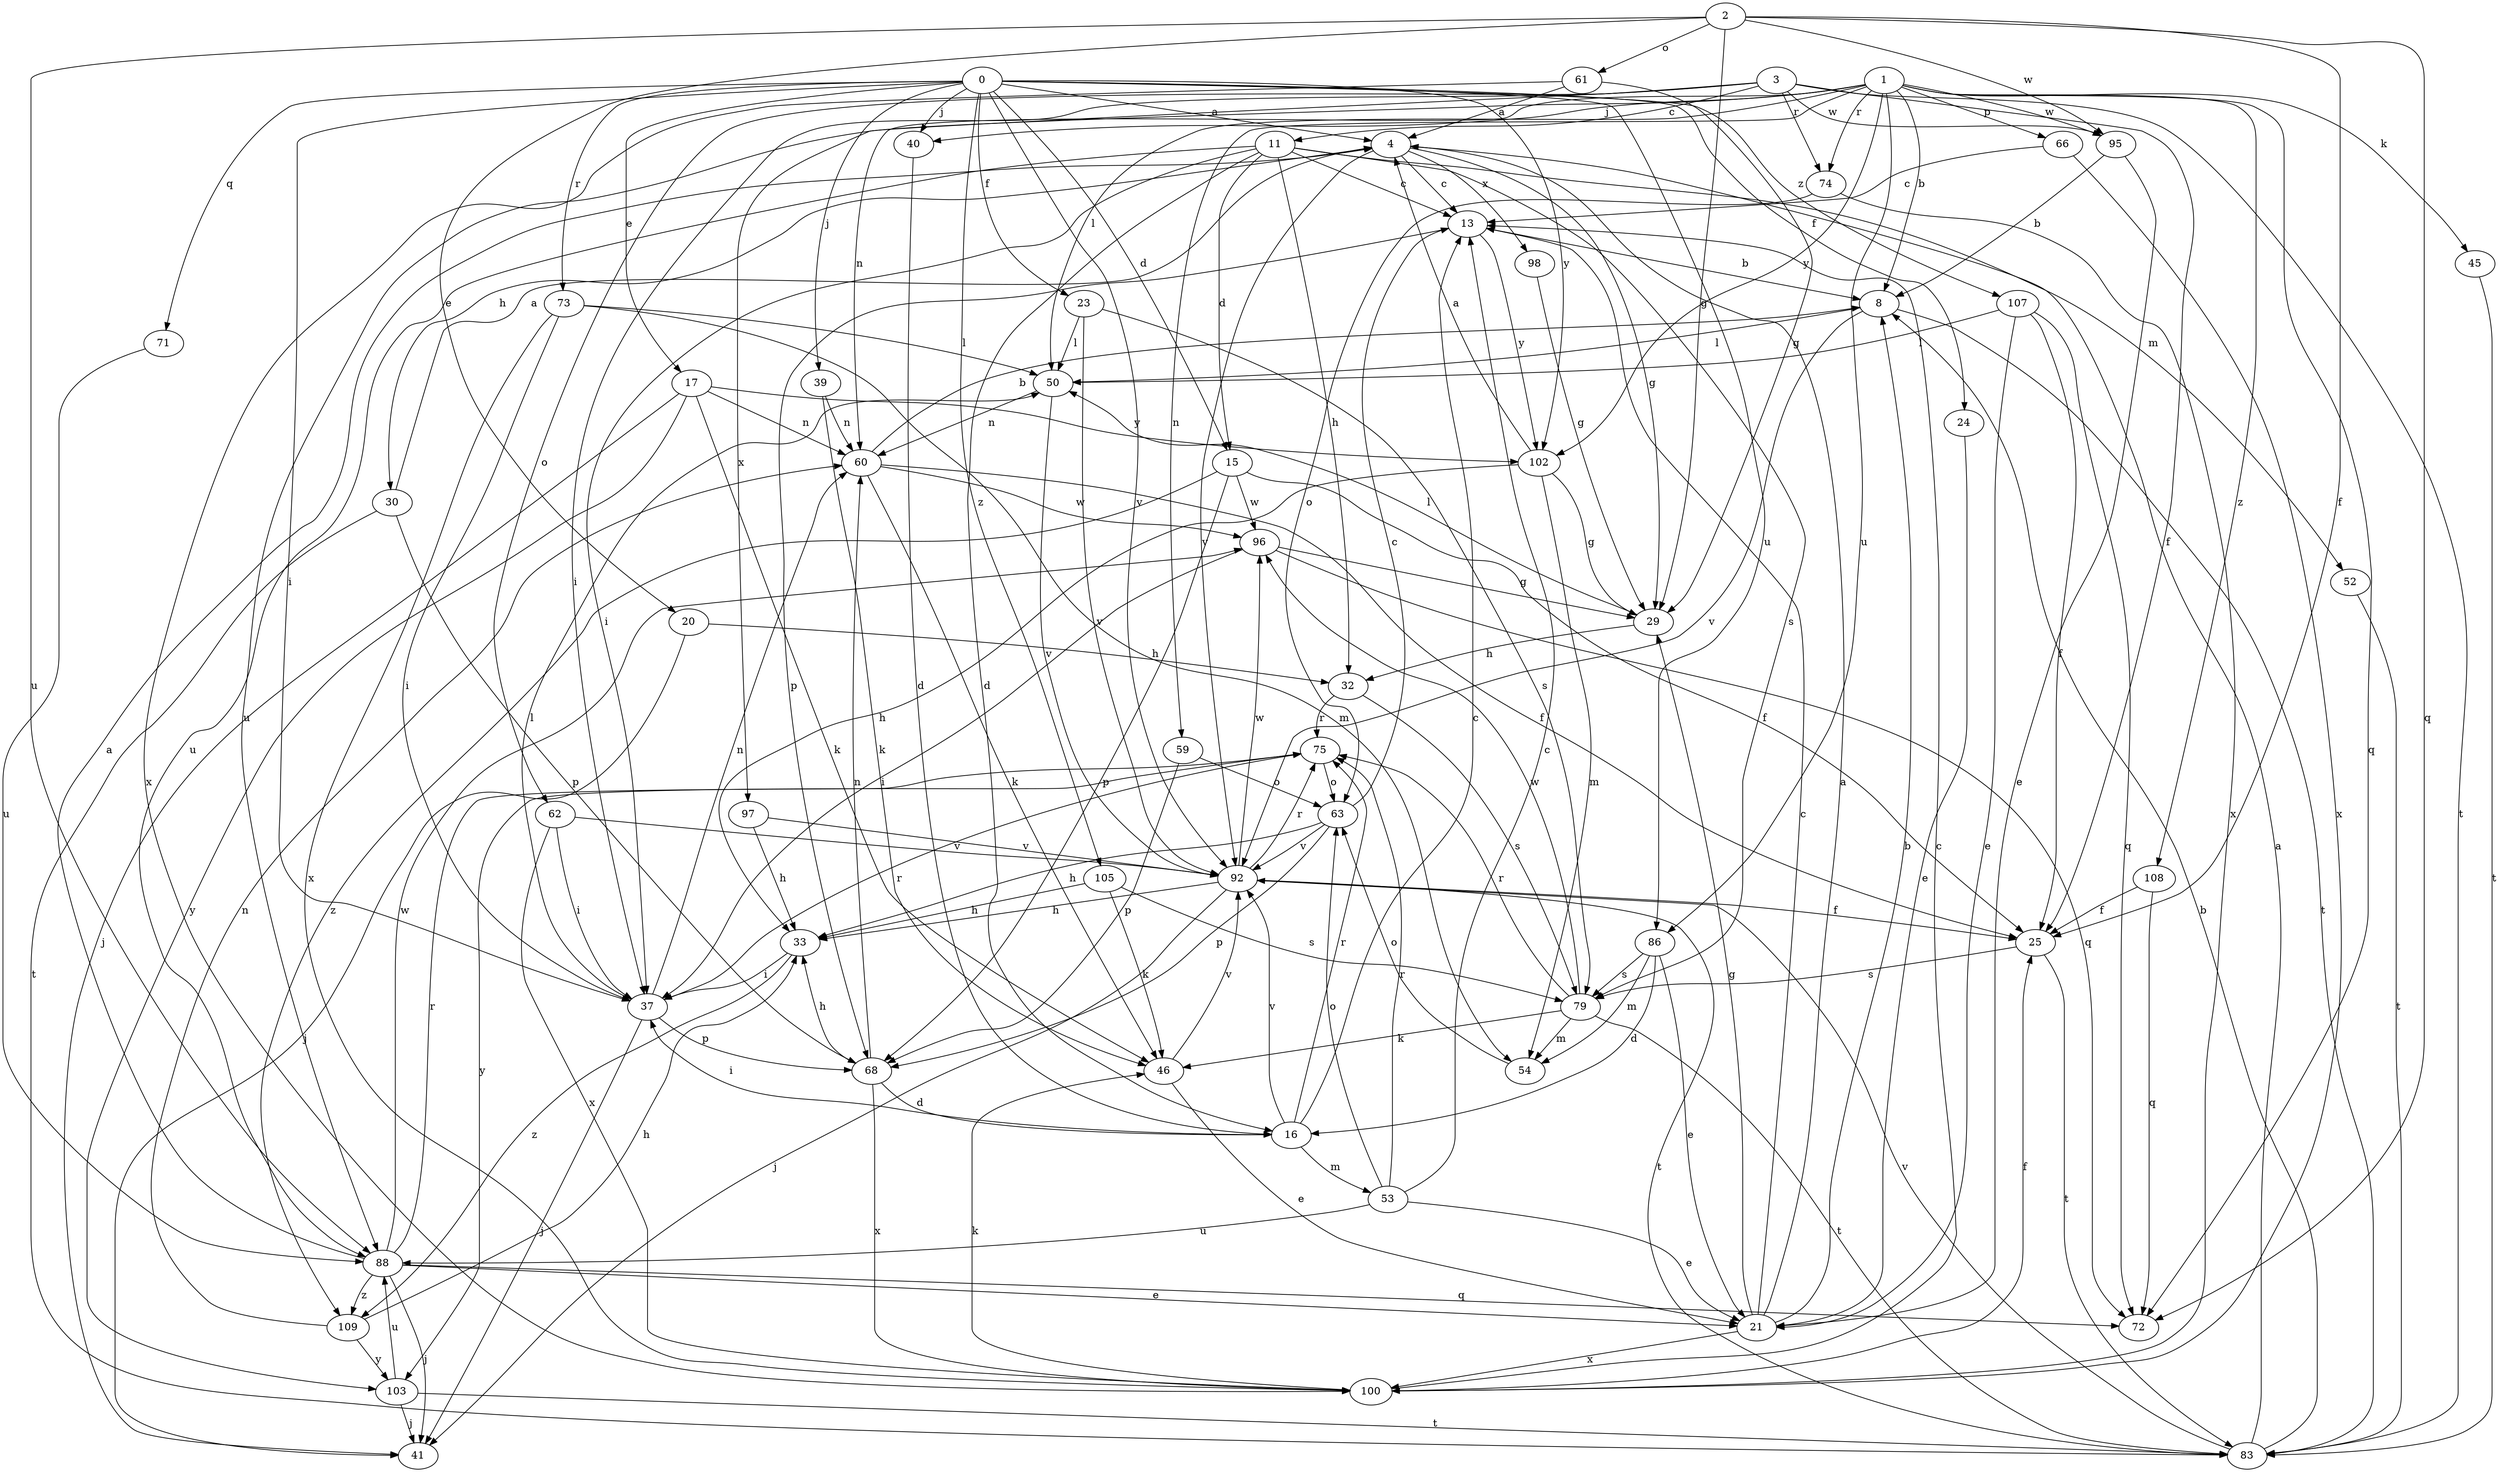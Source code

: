 strict digraph  {
0;
1;
2;
3;
4;
8;
11;
13;
15;
16;
17;
20;
21;
23;
24;
25;
29;
30;
32;
33;
37;
39;
40;
41;
45;
46;
50;
52;
53;
54;
59;
60;
61;
62;
63;
66;
68;
71;
72;
73;
74;
75;
79;
83;
86;
88;
92;
95;
96;
97;
98;
100;
102;
103;
105;
107;
108;
109;
0 -> 4  [label=a];
0 -> 15  [label=d];
0 -> 17  [label=e];
0 -> 23  [label=f];
0 -> 24  [label=f];
0 -> 37  [label=i];
0 -> 39  [label=j];
0 -> 40  [label=j];
0 -> 71  [label=q];
0 -> 73  [label=r];
0 -> 86  [label=u];
0 -> 92  [label=v];
0 -> 102  [label=y];
0 -> 105  [label=z];
0 -> 107  [label=z];
1 -> 8  [label=b];
1 -> 40  [label=j];
1 -> 45  [label=k];
1 -> 50  [label=l];
1 -> 59  [label=n];
1 -> 60  [label=n];
1 -> 66  [label=p];
1 -> 72  [label=q];
1 -> 74  [label=r];
1 -> 86  [label=u];
1 -> 88  [label=u];
1 -> 95  [label=w];
1 -> 102  [label=y];
1 -> 108  [label=z];
2 -> 20  [label=e];
2 -> 25  [label=f];
2 -> 29  [label=g];
2 -> 61  [label=o];
2 -> 72  [label=q];
2 -> 88  [label=u];
2 -> 95  [label=w];
3 -> 11  [label=c];
3 -> 25  [label=f];
3 -> 37  [label=i];
3 -> 62  [label=o];
3 -> 74  [label=r];
3 -> 83  [label=t];
3 -> 95  [label=w];
3 -> 97  [label=x];
4 -> 13  [label=c];
4 -> 29  [label=g];
4 -> 30  [label=h];
4 -> 92  [label=v];
4 -> 98  [label=x];
8 -> 50  [label=l];
8 -> 83  [label=t];
8 -> 92  [label=v];
11 -> 13  [label=c];
11 -> 15  [label=d];
11 -> 16  [label=d];
11 -> 32  [label=h];
11 -> 37  [label=i];
11 -> 52  [label=m];
11 -> 79  [label=s];
11 -> 88  [label=u];
13 -> 8  [label=b];
13 -> 68  [label=p];
13 -> 102  [label=y];
15 -> 25  [label=f];
15 -> 68  [label=p];
15 -> 96  [label=w];
15 -> 109  [label=z];
16 -> 13  [label=c];
16 -> 37  [label=i];
16 -> 53  [label=m];
16 -> 75  [label=r];
16 -> 92  [label=v];
17 -> 41  [label=j];
17 -> 46  [label=k];
17 -> 60  [label=n];
17 -> 102  [label=y];
17 -> 103  [label=y];
20 -> 32  [label=h];
20 -> 41  [label=j];
21 -> 4  [label=a];
21 -> 8  [label=b];
21 -> 13  [label=c];
21 -> 29  [label=g];
21 -> 100  [label=x];
23 -> 50  [label=l];
23 -> 79  [label=s];
23 -> 92  [label=v];
24 -> 21  [label=e];
25 -> 79  [label=s];
25 -> 83  [label=t];
29 -> 32  [label=h];
29 -> 50  [label=l];
30 -> 4  [label=a];
30 -> 68  [label=p];
30 -> 83  [label=t];
32 -> 75  [label=r];
32 -> 79  [label=s];
33 -> 37  [label=i];
33 -> 109  [label=z];
37 -> 41  [label=j];
37 -> 50  [label=l];
37 -> 60  [label=n];
37 -> 68  [label=p];
37 -> 75  [label=r];
39 -> 46  [label=k];
39 -> 60  [label=n];
40 -> 16  [label=d];
45 -> 83  [label=t];
46 -> 21  [label=e];
46 -> 92  [label=v];
50 -> 60  [label=n];
50 -> 92  [label=v];
52 -> 83  [label=t];
53 -> 13  [label=c];
53 -> 21  [label=e];
53 -> 63  [label=o];
53 -> 75  [label=r];
53 -> 88  [label=u];
54 -> 63  [label=o];
59 -> 63  [label=o];
59 -> 68  [label=p];
60 -> 8  [label=b];
60 -> 25  [label=f];
60 -> 46  [label=k];
60 -> 96  [label=w];
61 -> 4  [label=a];
61 -> 29  [label=g];
61 -> 100  [label=x];
62 -> 37  [label=i];
62 -> 92  [label=v];
62 -> 100  [label=x];
63 -> 13  [label=c];
63 -> 33  [label=h];
63 -> 68  [label=p];
63 -> 92  [label=v];
66 -> 13  [label=c];
66 -> 100  [label=x];
68 -> 16  [label=d];
68 -> 33  [label=h];
68 -> 60  [label=n];
68 -> 100  [label=x];
71 -> 88  [label=u];
73 -> 37  [label=i];
73 -> 50  [label=l];
73 -> 54  [label=m];
73 -> 100  [label=x];
74 -> 63  [label=o];
74 -> 100  [label=x];
75 -> 63  [label=o];
75 -> 103  [label=y];
79 -> 46  [label=k];
79 -> 54  [label=m];
79 -> 75  [label=r];
79 -> 83  [label=t];
79 -> 96  [label=w];
83 -> 4  [label=a];
83 -> 8  [label=b];
83 -> 92  [label=v];
86 -> 16  [label=d];
86 -> 21  [label=e];
86 -> 54  [label=m];
86 -> 79  [label=s];
88 -> 4  [label=a];
88 -> 21  [label=e];
88 -> 41  [label=j];
88 -> 72  [label=q];
88 -> 75  [label=r];
88 -> 96  [label=w];
88 -> 109  [label=z];
92 -> 25  [label=f];
92 -> 33  [label=h];
92 -> 41  [label=j];
92 -> 75  [label=r];
92 -> 83  [label=t];
92 -> 96  [label=w];
95 -> 8  [label=b];
95 -> 21  [label=e];
96 -> 29  [label=g];
96 -> 37  [label=i];
96 -> 72  [label=q];
97 -> 33  [label=h];
97 -> 92  [label=v];
98 -> 29  [label=g];
100 -> 13  [label=c];
100 -> 25  [label=f];
100 -> 46  [label=k];
102 -> 4  [label=a];
102 -> 29  [label=g];
102 -> 33  [label=h];
102 -> 54  [label=m];
103 -> 41  [label=j];
103 -> 83  [label=t];
103 -> 88  [label=u];
105 -> 33  [label=h];
105 -> 46  [label=k];
105 -> 79  [label=s];
107 -> 21  [label=e];
107 -> 25  [label=f];
107 -> 50  [label=l];
107 -> 72  [label=q];
108 -> 25  [label=f];
108 -> 72  [label=q];
109 -> 33  [label=h];
109 -> 60  [label=n];
109 -> 103  [label=y];
}
